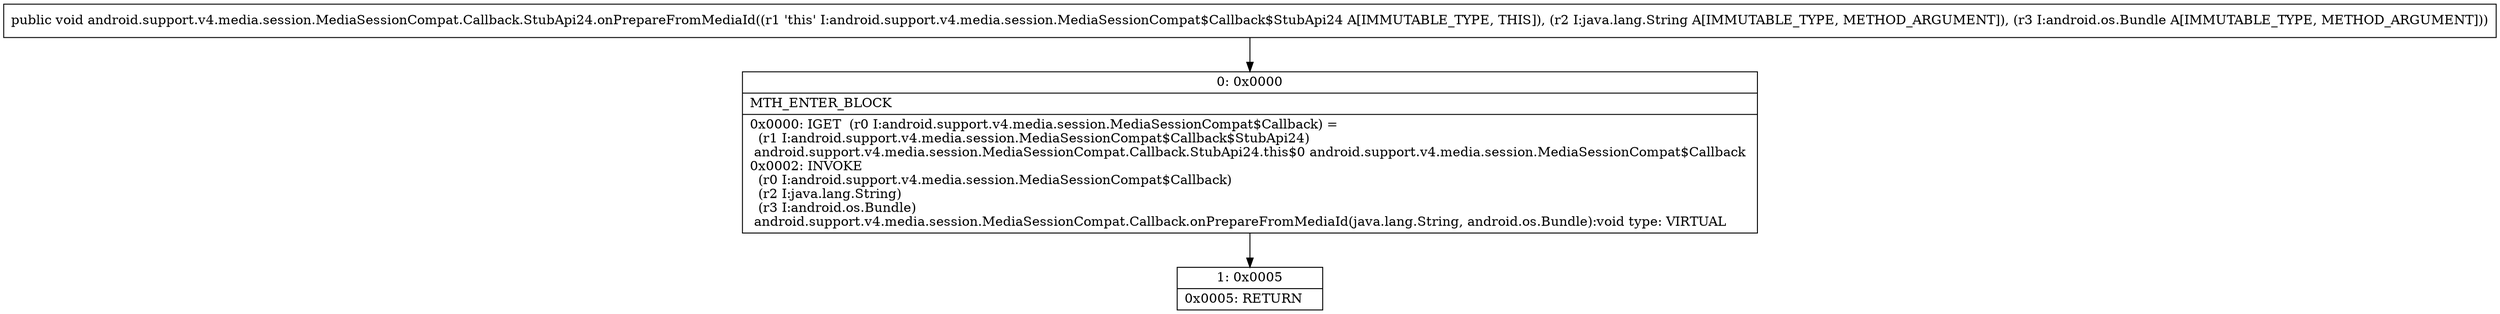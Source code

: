 digraph "CFG forandroid.support.v4.media.session.MediaSessionCompat.Callback.StubApi24.onPrepareFromMediaId(Ljava\/lang\/String;Landroid\/os\/Bundle;)V" {
Node_0 [shape=record,label="{0\:\ 0x0000|MTH_ENTER_BLOCK\l|0x0000: IGET  (r0 I:android.support.v4.media.session.MediaSessionCompat$Callback) = \l  (r1 I:android.support.v4.media.session.MediaSessionCompat$Callback$StubApi24)\l android.support.v4.media.session.MediaSessionCompat.Callback.StubApi24.this$0 android.support.v4.media.session.MediaSessionCompat$Callback \l0x0002: INVOKE  \l  (r0 I:android.support.v4.media.session.MediaSessionCompat$Callback)\l  (r2 I:java.lang.String)\l  (r3 I:android.os.Bundle)\l android.support.v4.media.session.MediaSessionCompat.Callback.onPrepareFromMediaId(java.lang.String, android.os.Bundle):void type: VIRTUAL \l}"];
Node_1 [shape=record,label="{1\:\ 0x0005|0x0005: RETURN   \l}"];
MethodNode[shape=record,label="{public void android.support.v4.media.session.MediaSessionCompat.Callback.StubApi24.onPrepareFromMediaId((r1 'this' I:android.support.v4.media.session.MediaSessionCompat$Callback$StubApi24 A[IMMUTABLE_TYPE, THIS]), (r2 I:java.lang.String A[IMMUTABLE_TYPE, METHOD_ARGUMENT]), (r3 I:android.os.Bundle A[IMMUTABLE_TYPE, METHOD_ARGUMENT])) }"];
MethodNode -> Node_0;
Node_0 -> Node_1;
}

